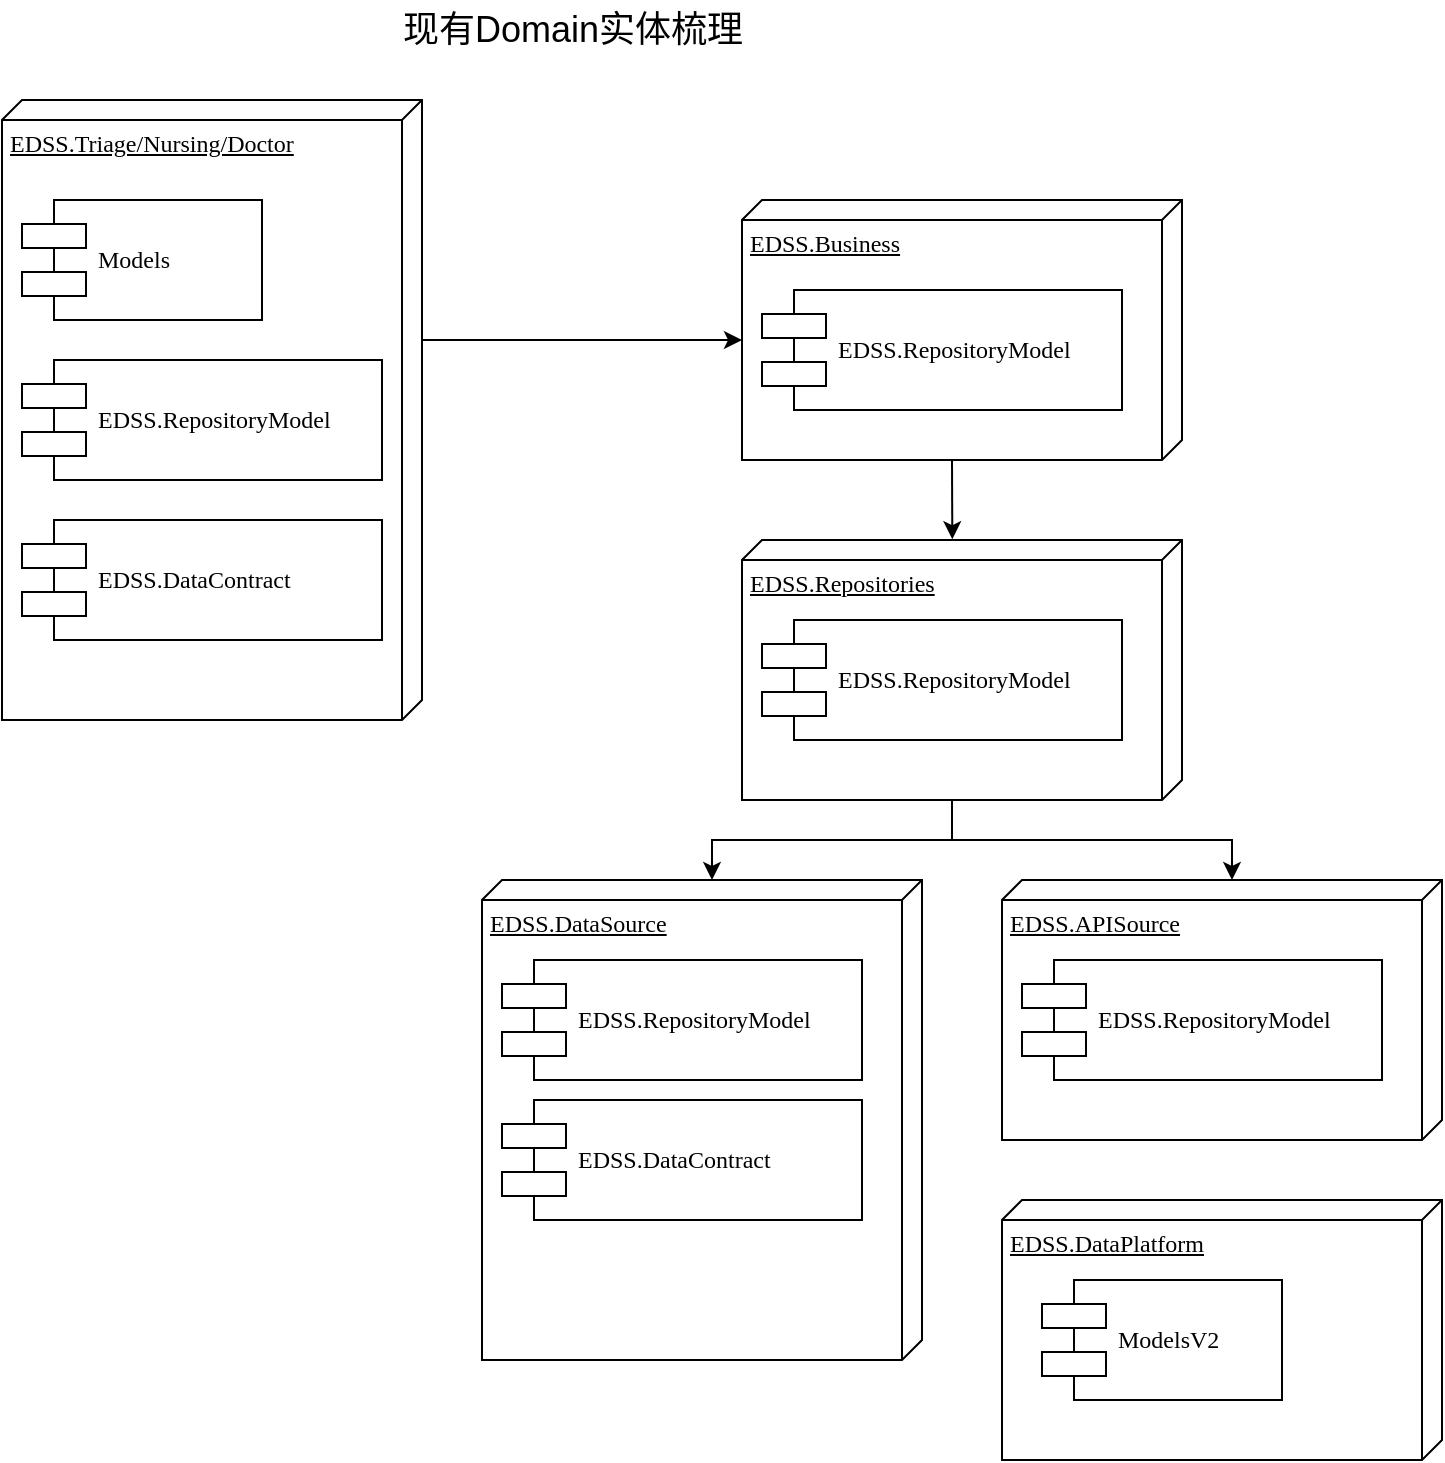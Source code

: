 <mxfile version="14.8.6" type="github">
  <diagram name="Page-1" id="5f0bae14-7c28-e335-631c-24af17079c00">
    <mxGraphModel dx="1038" dy="556" grid="1" gridSize="10" guides="1" tooltips="1" connect="1" arrows="1" fold="1" page="1" pageScale="1" pageWidth="1100" pageHeight="850" background="none" math="0" shadow="0">
      <root>
        <mxCell id="0" />
        <mxCell id="1" parent="0" />
        <mxCell id="Fejk4QI_jDKwbszipvCR-11" style="edgeStyle=orthogonalEdgeStyle;rounded=0;orthogonalLoop=1;jettySize=auto;html=1;exitX=0;exitY=0;exitDx=120;exitDy=0;exitPerimeter=0;entryX=0;entryY=0;entryDx=70;entryDy=220;entryPerimeter=0;" edge="1" parent="1" source="39150e848f15840c-1" target="Fejk4QI_jDKwbszipvCR-7">
          <mxGeometry relative="1" as="geometry" />
        </mxCell>
        <mxCell id="39150e848f15840c-1" value="EDSS.Triage/Nursing/Doctor" style="verticalAlign=top;align=left;spacingTop=8;spacingLeft=2;spacingRight=12;shape=cube;size=10;direction=south;fontStyle=4;html=1;rounded=0;shadow=0;comic=0;labelBackgroundColor=none;strokeWidth=1;fontFamily=Verdana;fontSize=12" parent="1" vertex="1">
          <mxGeometry x="130" y="60" width="210" height="310" as="geometry" />
        </mxCell>
        <mxCell id="39150e848f15840c-5" value="Models" style="shape=component;align=left;spacingLeft=36;rounded=0;shadow=0;comic=0;labelBackgroundColor=none;strokeWidth=1;fontFamily=Verdana;fontSize=12;html=1;" parent="1" vertex="1">
          <mxGeometry x="140" y="110" width="120" height="60" as="geometry" />
        </mxCell>
        <mxCell id="Fejk4QI_jDKwbszipvCR-18" style="edgeStyle=orthogonalEdgeStyle;rounded=0;orthogonalLoop=1;jettySize=auto;html=1;exitX=0;exitY=0;exitDx=130;exitDy=115;exitPerimeter=0;fontSize=18;entryX=0;entryY=0;entryDx=0;entryDy=105;entryPerimeter=0;" edge="1" parent="1" source="Fejk4QI_jDKwbszipvCR-1" target="Fejk4QI_jDKwbszipvCR-15">
          <mxGeometry relative="1" as="geometry">
            <mxPoint x="605" y="430" as="targetPoint" />
          </mxGeometry>
        </mxCell>
        <mxCell id="Fejk4QI_jDKwbszipvCR-19" style="edgeStyle=orthogonalEdgeStyle;rounded=0;orthogonalLoop=1;jettySize=auto;html=1;exitX=0;exitY=0;exitDx=130;exitDy=115;exitPerimeter=0;entryX=0;entryY=0;entryDx=0;entryDy=105;entryPerimeter=0;fontSize=18;" edge="1" parent="1" source="Fejk4QI_jDKwbszipvCR-1" target="Fejk4QI_jDKwbszipvCR-4">
          <mxGeometry relative="1" as="geometry" />
        </mxCell>
        <mxCell id="Fejk4QI_jDKwbszipvCR-1" value="EDSS.Repositories" style="verticalAlign=top;align=left;spacingTop=8;spacingLeft=2;spacingRight=12;shape=cube;size=10;direction=south;fontStyle=4;html=1;rounded=0;shadow=0;comic=0;labelBackgroundColor=none;strokeWidth=1;fontFamily=Verdana;fontSize=12" vertex="1" parent="1">
          <mxGeometry x="500" y="280" width="220" height="130" as="geometry" />
        </mxCell>
        <mxCell id="Fejk4QI_jDKwbszipvCR-2" value="EDSS.RepositoryModel" style="shape=component;align=left;spacingLeft=36;rounded=0;shadow=0;comic=0;labelBackgroundColor=none;strokeWidth=1;fontFamily=Verdana;fontSize=12;html=1;" vertex="1" parent="1">
          <mxGeometry x="510" y="320" width="180" height="60" as="geometry" />
        </mxCell>
        <mxCell id="Fejk4QI_jDKwbszipvCR-3" value="EDSS.DataPlatform" style="verticalAlign=top;align=left;spacingTop=8;spacingLeft=2;spacingRight=12;shape=cube;size=10;direction=south;fontStyle=4;html=1;rounded=0;shadow=0;comic=0;labelBackgroundColor=none;strokeWidth=1;fontFamily=Verdana;fontSize=12" vertex="1" parent="1">
          <mxGeometry x="630" y="610" width="220" height="130" as="geometry" />
        </mxCell>
        <mxCell id="Fejk4QI_jDKwbszipvCR-4" value="EDSS.APISource" style="verticalAlign=top;align=left;spacingTop=8;spacingLeft=2;spacingRight=12;shape=cube;size=10;direction=south;fontStyle=4;html=1;rounded=0;shadow=0;comic=0;labelBackgroundColor=none;strokeWidth=1;fontFamily=Verdana;fontSize=12" vertex="1" parent="1">
          <mxGeometry x="630" y="450" width="220" height="130" as="geometry" />
        </mxCell>
        <mxCell id="Fejk4QI_jDKwbszipvCR-5" value="ModelsV2" style="shape=component;align=left;spacingLeft=36;rounded=0;shadow=0;comic=0;labelBackgroundColor=none;strokeWidth=1;fontFamily=Verdana;fontSize=12;html=1;" vertex="1" parent="1">
          <mxGeometry x="650" y="650" width="120" height="60" as="geometry" />
        </mxCell>
        <mxCell id="Fejk4QI_jDKwbszipvCR-6" value="EDSS.RepositoryModel" style="shape=component;align=left;spacingLeft=36;rounded=0;shadow=0;comic=0;labelBackgroundColor=none;strokeWidth=1;fontFamily=Verdana;fontSize=12;html=1;" vertex="1" parent="1">
          <mxGeometry x="640" y="490" width="180" height="60" as="geometry" />
        </mxCell>
        <mxCell id="Fejk4QI_jDKwbszipvCR-14" style="edgeStyle=orthogonalEdgeStyle;rounded=0;orthogonalLoop=1;jettySize=auto;html=1;exitX=0;exitY=0;exitDx=130;exitDy=115;exitPerimeter=0;entryX=-0.003;entryY=0.522;entryDx=0;entryDy=0;entryPerimeter=0;fontSize=18;" edge="1" parent="1" source="Fejk4QI_jDKwbszipvCR-7" target="Fejk4QI_jDKwbszipvCR-1">
          <mxGeometry relative="1" as="geometry" />
        </mxCell>
        <mxCell id="Fejk4QI_jDKwbszipvCR-7" value="EDSS.Business" style="verticalAlign=top;align=left;spacingTop=8;spacingLeft=2;spacingRight=12;shape=cube;size=10;direction=south;fontStyle=4;html=1;rounded=0;shadow=0;comic=0;labelBackgroundColor=none;strokeWidth=1;fontFamily=Verdana;fontSize=12" vertex="1" parent="1">
          <mxGeometry x="500" y="110" width="220" height="130" as="geometry" />
        </mxCell>
        <mxCell id="Fejk4QI_jDKwbszipvCR-9" value="EDSS.RepositoryModel" style="shape=component;align=left;spacingLeft=36;rounded=0;shadow=0;comic=0;labelBackgroundColor=none;strokeWidth=1;fontFamily=Verdana;fontSize=12;html=1;" vertex="1" parent="1">
          <mxGeometry x="510" y="155" width="180" height="60" as="geometry" />
        </mxCell>
        <mxCell id="Fejk4QI_jDKwbszipvCR-10" value="EDSS.RepositoryModel" style="shape=component;align=left;spacingLeft=36;rounded=0;shadow=0;comic=0;labelBackgroundColor=none;strokeWidth=1;fontFamily=Verdana;fontSize=12;html=1;" vertex="1" parent="1">
          <mxGeometry x="140" y="190" width="180" height="60" as="geometry" />
        </mxCell>
        <mxCell id="Fejk4QI_jDKwbszipvCR-12" value="EDSS.DataContract" style="shape=component;align=left;spacingLeft=36;rounded=0;shadow=0;comic=0;labelBackgroundColor=none;strokeWidth=1;fontFamily=Verdana;fontSize=12;html=1;" vertex="1" parent="1">
          <mxGeometry x="140" y="270" width="180" height="60" as="geometry" />
        </mxCell>
        <mxCell id="Fejk4QI_jDKwbszipvCR-13" value="现有Domain实体梳理" style="text;html=1;resizable=0;autosize=1;align=center;verticalAlign=middle;points=[];fillColor=none;strokeColor=none;rounded=0;fontSize=18;" vertex="1" parent="1">
          <mxGeometry x="320" y="10" width="190" height="30" as="geometry" />
        </mxCell>
        <mxCell id="Fejk4QI_jDKwbszipvCR-15" value="EDSS.DataSource" style="verticalAlign=top;align=left;spacingTop=8;spacingLeft=2;spacingRight=12;shape=cube;size=10;direction=south;fontStyle=4;html=1;rounded=0;shadow=0;comic=0;labelBackgroundColor=none;strokeWidth=1;fontFamily=Verdana;fontSize=12" vertex="1" parent="1">
          <mxGeometry x="370" y="450" width="220" height="240" as="geometry" />
        </mxCell>
        <mxCell id="Fejk4QI_jDKwbszipvCR-16" value="EDSS.RepositoryModel" style="shape=component;align=left;spacingLeft=36;rounded=0;shadow=0;comic=0;labelBackgroundColor=none;strokeWidth=1;fontFamily=Verdana;fontSize=12;html=1;" vertex="1" parent="1">
          <mxGeometry x="380" y="490" width="180" height="60" as="geometry" />
        </mxCell>
        <mxCell id="Fejk4QI_jDKwbszipvCR-20" value="EDSS.DataContract" style="shape=component;align=left;spacingLeft=36;rounded=0;shadow=0;comic=0;labelBackgroundColor=none;strokeWidth=1;fontFamily=Verdana;fontSize=12;html=1;" vertex="1" parent="1">
          <mxGeometry x="380" y="560" width="180" height="60" as="geometry" />
        </mxCell>
      </root>
    </mxGraphModel>
  </diagram>
</mxfile>
